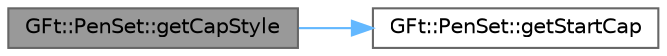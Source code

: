 digraph "GFt::PenSet::getCapStyle"
{
 // LATEX_PDF_SIZE
  bgcolor="transparent";
  edge [fontname=Helvetica,fontsize=10,labelfontname=Helvetica,labelfontsize=10];
  node [fontname=Helvetica,fontsize=10,shape=box,height=0.2,width=0.4];
  rankdir="LR";
  Node1 [id="Node000001",label="GFt::PenSet::getCapStyle",height=0.2,width=0.4,color="gray40", fillcolor="grey60", style="filled", fontcolor="black",tooltip="获取线帽样式"];
  Node1 -> Node2 [id="edge1_Node000001_Node000002",color="steelblue1",style="solid",tooltip=" "];
  Node2 [id="Node000002",label="GFt::PenSet::getStartCap",height=0.2,width=0.4,color="grey40", fillcolor="white", style="filled",URL="$class_g_ft_1_1_pen_set.html#aa1eec0a02cf0a06fdc67a1a9c9dbd0b1",tooltip="获取起始线帽样式"];
}
